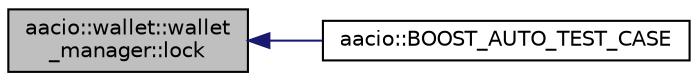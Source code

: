 digraph "aacio::wallet::wallet_manager::lock"
{
  edge [fontname="Helvetica",fontsize="10",labelfontname="Helvetica",labelfontsize="10"];
  node [fontname="Helvetica",fontsize="10",shape=record];
  rankdir="LR";
  Node15 [label="aacio::wallet::wallet\l_manager::lock",height=0.2,width=0.4,color="black", fillcolor="grey75", style="filled", fontcolor="black"];
  Node15 -> Node16 [dir="back",color="midnightblue",fontsize="10",style="solid"];
  Node16 [label="aacio::BOOST_AUTO_TEST_CASE",height=0.2,width=0.4,color="black", fillcolor="white", style="filled",URL="$wallet__tests_8cpp.html#a2acbcadb5f6e9adf156cff69f527ab38",tooltip="Test wallet manager. "];
}
